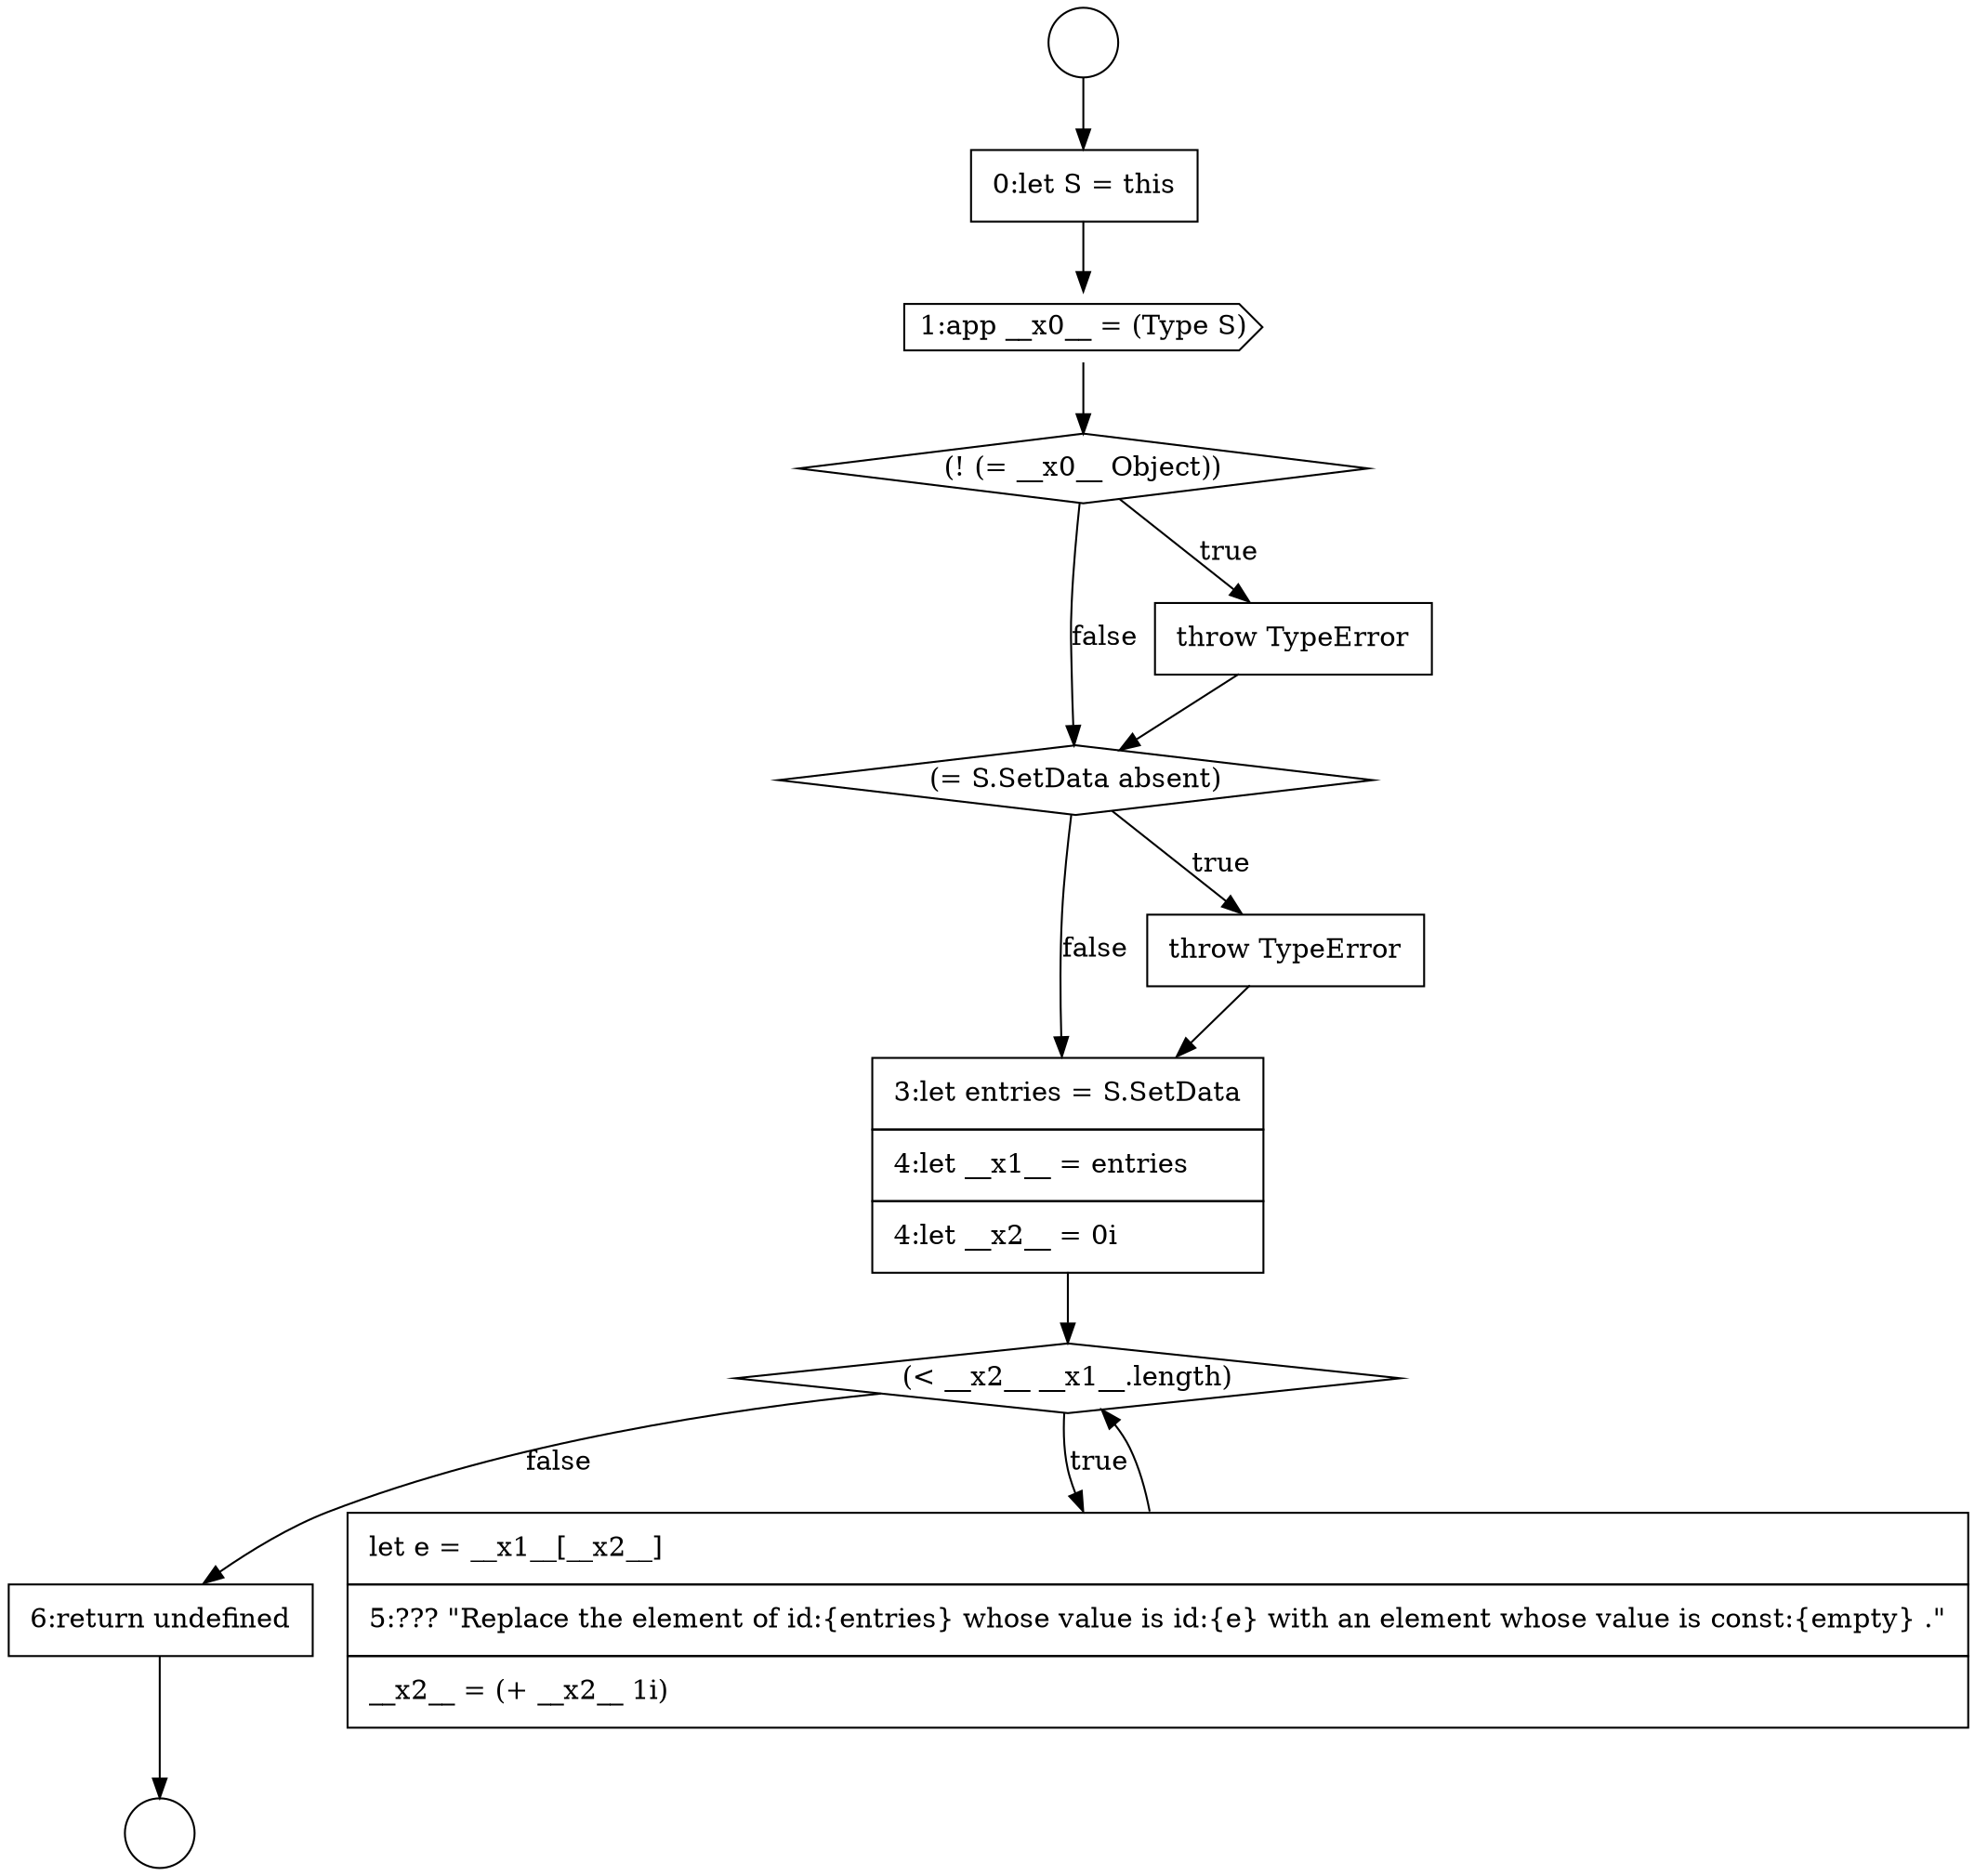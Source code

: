 digraph {
  node15303 [shape=none, margin=0, label=<<font color="black">
    <table border="0" cellborder="1" cellspacing="0" cellpadding="10">
      <tr><td align="left">3:let entries = S.SetData</td></tr>
      <tr><td align="left">4:let __x1__ = entries</td></tr>
      <tr><td align="left">4:let __x2__ = 0i</td></tr>
    </table>
  </font>> color="black" fillcolor="white" style=filled]
  node15299 [shape=diamond, label=<<font color="black">(! (= __x0__ Object))</font>> color="black" fillcolor="white" style=filled]
  node15295 [shape=circle label=" " color="black" fillcolor="white" style=filled]
  node15306 [shape=none, margin=0, label=<<font color="black">
    <table border="0" cellborder="1" cellspacing="0" cellpadding="10">
      <tr><td align="left">6:return undefined</td></tr>
    </table>
  </font>> color="black" fillcolor="white" style=filled]
  node15298 [shape=cds, label=<<font color="black">1:app __x0__ = (Type S)</font>> color="black" fillcolor="white" style=filled]
  node15296 [shape=circle label=" " color="black" fillcolor="white" style=filled]
  node15302 [shape=none, margin=0, label=<<font color="black">
    <table border="0" cellborder="1" cellspacing="0" cellpadding="10">
      <tr><td align="left">throw TypeError</td></tr>
    </table>
  </font>> color="black" fillcolor="white" style=filled]
  node15297 [shape=none, margin=0, label=<<font color="black">
    <table border="0" cellborder="1" cellspacing="0" cellpadding="10">
      <tr><td align="left">0:let S = this</td></tr>
    </table>
  </font>> color="black" fillcolor="white" style=filled]
  node15301 [shape=diamond, label=<<font color="black">(= S.SetData absent)</font>> color="black" fillcolor="white" style=filled]
  node15304 [shape=diamond, label=<<font color="black">(&lt; __x2__ __x1__.length)</font>> color="black" fillcolor="white" style=filled]
  node15300 [shape=none, margin=0, label=<<font color="black">
    <table border="0" cellborder="1" cellspacing="0" cellpadding="10">
      <tr><td align="left">throw TypeError</td></tr>
    </table>
  </font>> color="black" fillcolor="white" style=filled]
  node15305 [shape=none, margin=0, label=<<font color="black">
    <table border="0" cellborder="1" cellspacing="0" cellpadding="10">
      <tr><td align="left">let e = __x1__[__x2__]</td></tr>
      <tr><td align="left">5:??? &quot;Replace the element of id:{entries} whose value is id:{e} with an element whose value is const:{empty} .&quot;</td></tr>
      <tr><td align="left">__x2__ = (+ __x2__ 1i)</td></tr>
    </table>
  </font>> color="black" fillcolor="white" style=filled]
  node15302 -> node15303 [ color="black"]
  node15304 -> node15305 [label=<<font color="black">true</font>> color="black"]
  node15304 -> node15306 [label=<<font color="black">false</font>> color="black"]
  node15305 -> node15304 [ color="black"]
  node15306 -> node15296 [ color="black"]
  node15297 -> node15298 [ color="black"]
  node15301 -> node15302 [label=<<font color="black">true</font>> color="black"]
  node15301 -> node15303 [label=<<font color="black">false</font>> color="black"]
  node15300 -> node15301 [ color="black"]
  node15303 -> node15304 [ color="black"]
  node15299 -> node15300 [label=<<font color="black">true</font>> color="black"]
  node15299 -> node15301 [label=<<font color="black">false</font>> color="black"]
  node15295 -> node15297 [ color="black"]
  node15298 -> node15299 [ color="black"]
}
